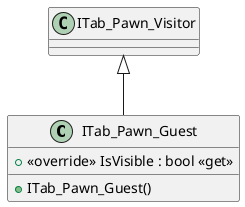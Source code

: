 @startuml
class ITab_Pawn_Guest {
    + <<override>> IsVisible : bool <<get>>
    + ITab_Pawn_Guest()
}
ITab_Pawn_Visitor <|-- ITab_Pawn_Guest
@enduml
